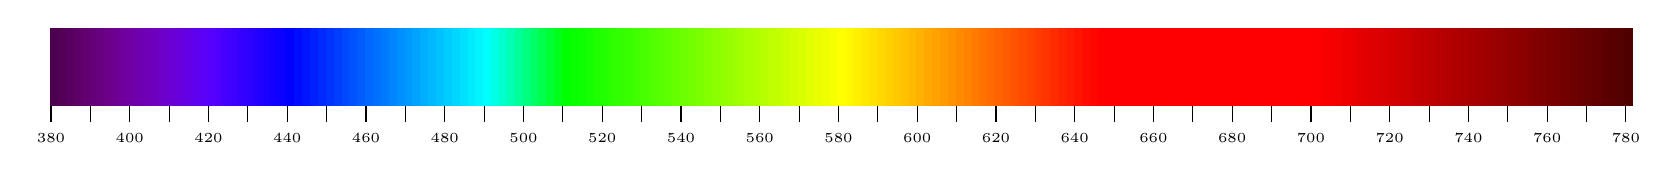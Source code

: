 \begin{tikzpicture}

\def\pas{0.1}


%\def\coul{\color[wave]{500}};
%\colorlet{Coul}{red!10};
%\colorlet{Coul}[rgb]{0,0,0};
%\definecolor{Coul}{wave}{500}
%\definecolor{Coul}{rgb}{1,0,0};


%\definecolor{Coul}{wave}{500};
%\fill[Coul] (0,0) rectangle ++(\pas,1);

\foreach \c in {380,382,...,780}{
  \definecolor{Coul}{wave}{\c};
  \pgfmathsetmacro\x{(\c-380)*0.05};
  \fill[Coul] (\x,0) rectangle ++(\pas,1); 
}

\foreach \c in {380,390,...,780}{
  \pgfmathsetmacro\x{(\c-380)*0.05+0.01};
  \draw (\x,0)--++(0,-0.2);
}

\foreach \c in {380,400,...,780}{
  \pgfmathsetmacro\x{(\c-380)*0.05+0.01};
  \node at (\x,-0.4) {\tiny $\c$};
}




\end{tikzpicture}